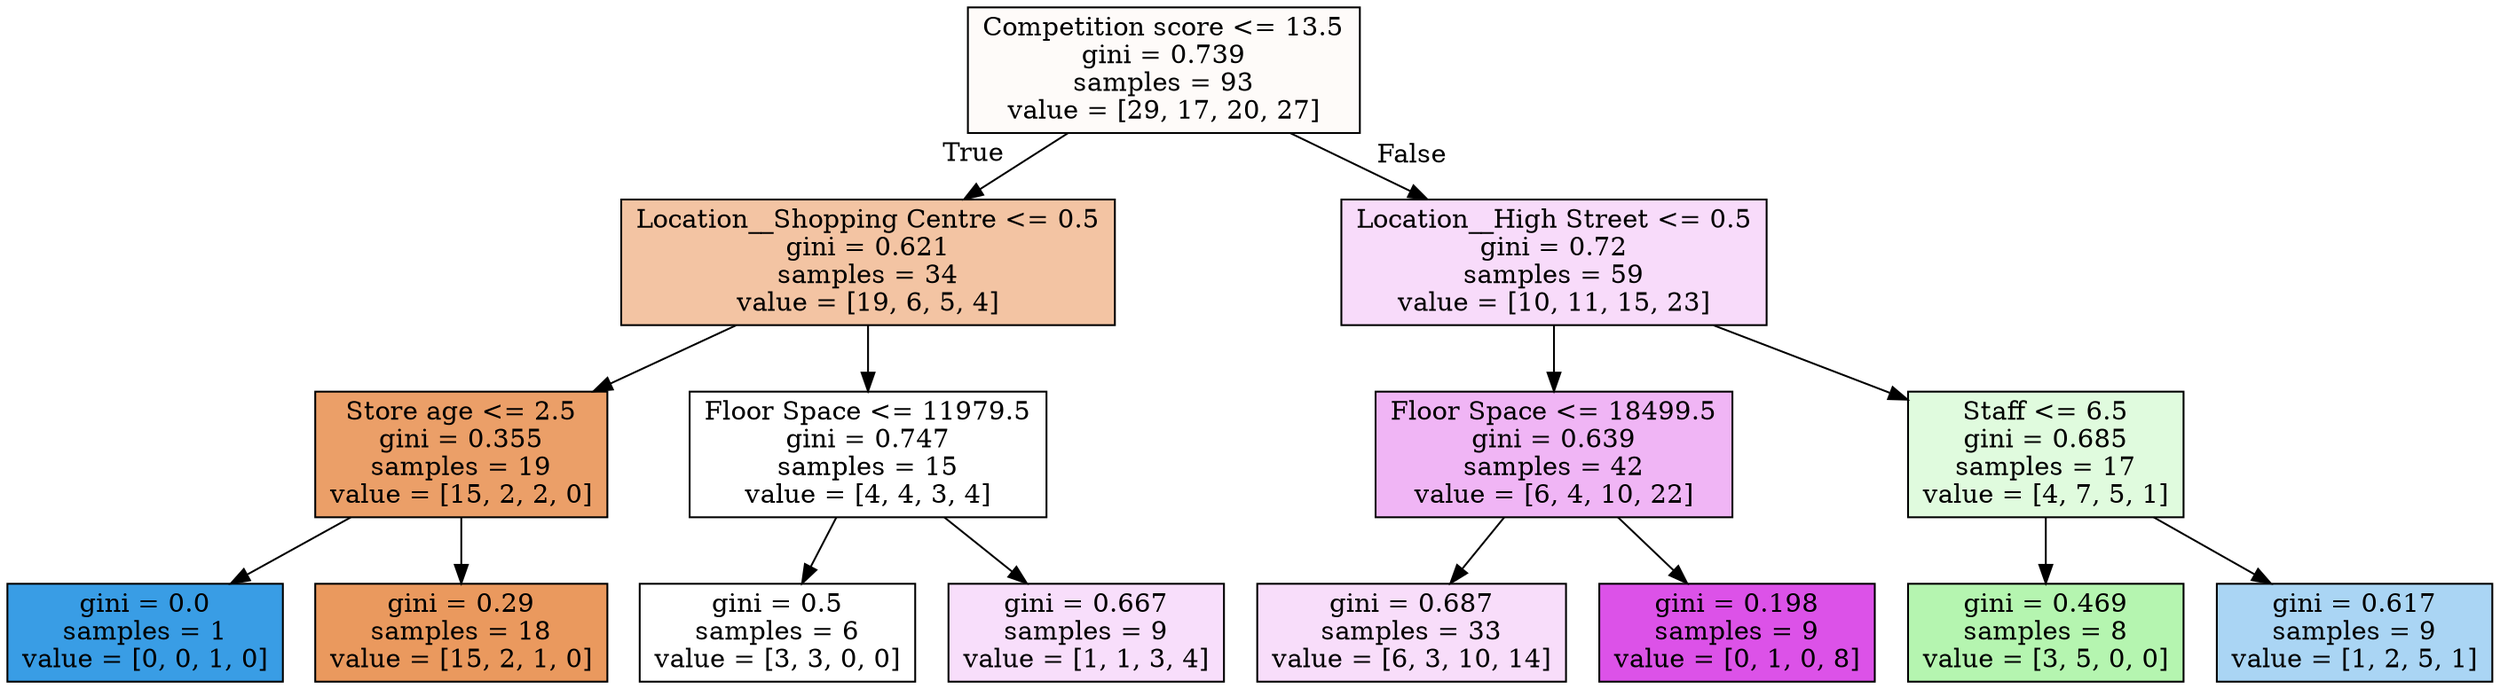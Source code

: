 digraph Tree {
node [shape=box, style="filled", color="black"] ;
0 [label="Competition score <= 13.5\ngini = 0.739\nsamples = 93\nvalue = [29, 17, 20, 27]", fillcolor="#fefbf9"] ;
1 [label="Location__Shopping Centre <= 0.5\ngini = 0.621\nsamples = 34\nvalue = [19, 6, 5, 4]", fillcolor="#f3c4a3"] ;
0 -> 1 [labeldistance=2.5, labelangle=45, headlabel="True"] ;
2 [label="Store age <= 2.5\ngini = 0.355\nsamples = 19\nvalue = [15, 2, 2, 0]", fillcolor="#eb9f68"] ;
1 -> 2 ;
3 [label="gini = 0.0\nsamples = 1\nvalue = [0, 0, 1, 0]", fillcolor="#399de5"] ;
2 -> 3 ;
4 [label="gini = 0.29\nsamples = 18\nvalue = [15, 2, 1, 0]", fillcolor="#ea995e"] ;
2 -> 4 ;
5 [label="Floor Space <= 11979.5\ngini = 0.747\nsamples = 15\nvalue = [4, 4, 3, 4]", fillcolor="#ffffff"] ;
1 -> 5 ;
6 [label="gini = 0.5\nsamples = 6\nvalue = [3, 3, 0, 0]", fillcolor="#ffffff"] ;
5 -> 6 ;
7 [label="gini = 0.667\nsamples = 9\nvalue = [1, 1, 3, 4]", fillcolor="#f8defb"] ;
5 -> 7 ;
8 [label="Location__High Street <= 0.5\ngini = 0.72\nsamples = 59\nvalue = [10, 11, 15, 23]", fillcolor="#f8dbfa"] ;
0 -> 8 [labeldistance=2.5, labelangle=-45, headlabel="False"] ;
9 [label="Floor Space <= 18499.5\ngini = 0.639\nsamples = 42\nvalue = [6, 4, 10, 22]", fillcolor="#f0b5f5"] ;
8 -> 9 ;
10 [label="gini = 0.687\nsamples = 33\nvalue = [6, 3, 10, 14]", fillcolor="#f8ddfa"] ;
9 -> 10 ;
11 [label="gini = 0.198\nsamples = 9\nvalue = [0, 1, 0, 8]", fillcolor="#dc52e8"] ;
9 -> 11 ;
12 [label="Staff <= 6.5\ngini = 0.685\nsamples = 17\nvalue = [4, 7, 5, 1]", fillcolor="#e0fbde"] ;
8 -> 12 ;
13 [label="gini = 0.469\nsamples = 8\nvalue = [3, 5, 0, 0]", fillcolor="#b5f5b0"] ;
12 -> 13 ;
14 [label="gini = 0.617\nsamples = 9\nvalue = [1, 2, 5, 1]", fillcolor="#aad5f4"] ;
12 -> 14 ;
}